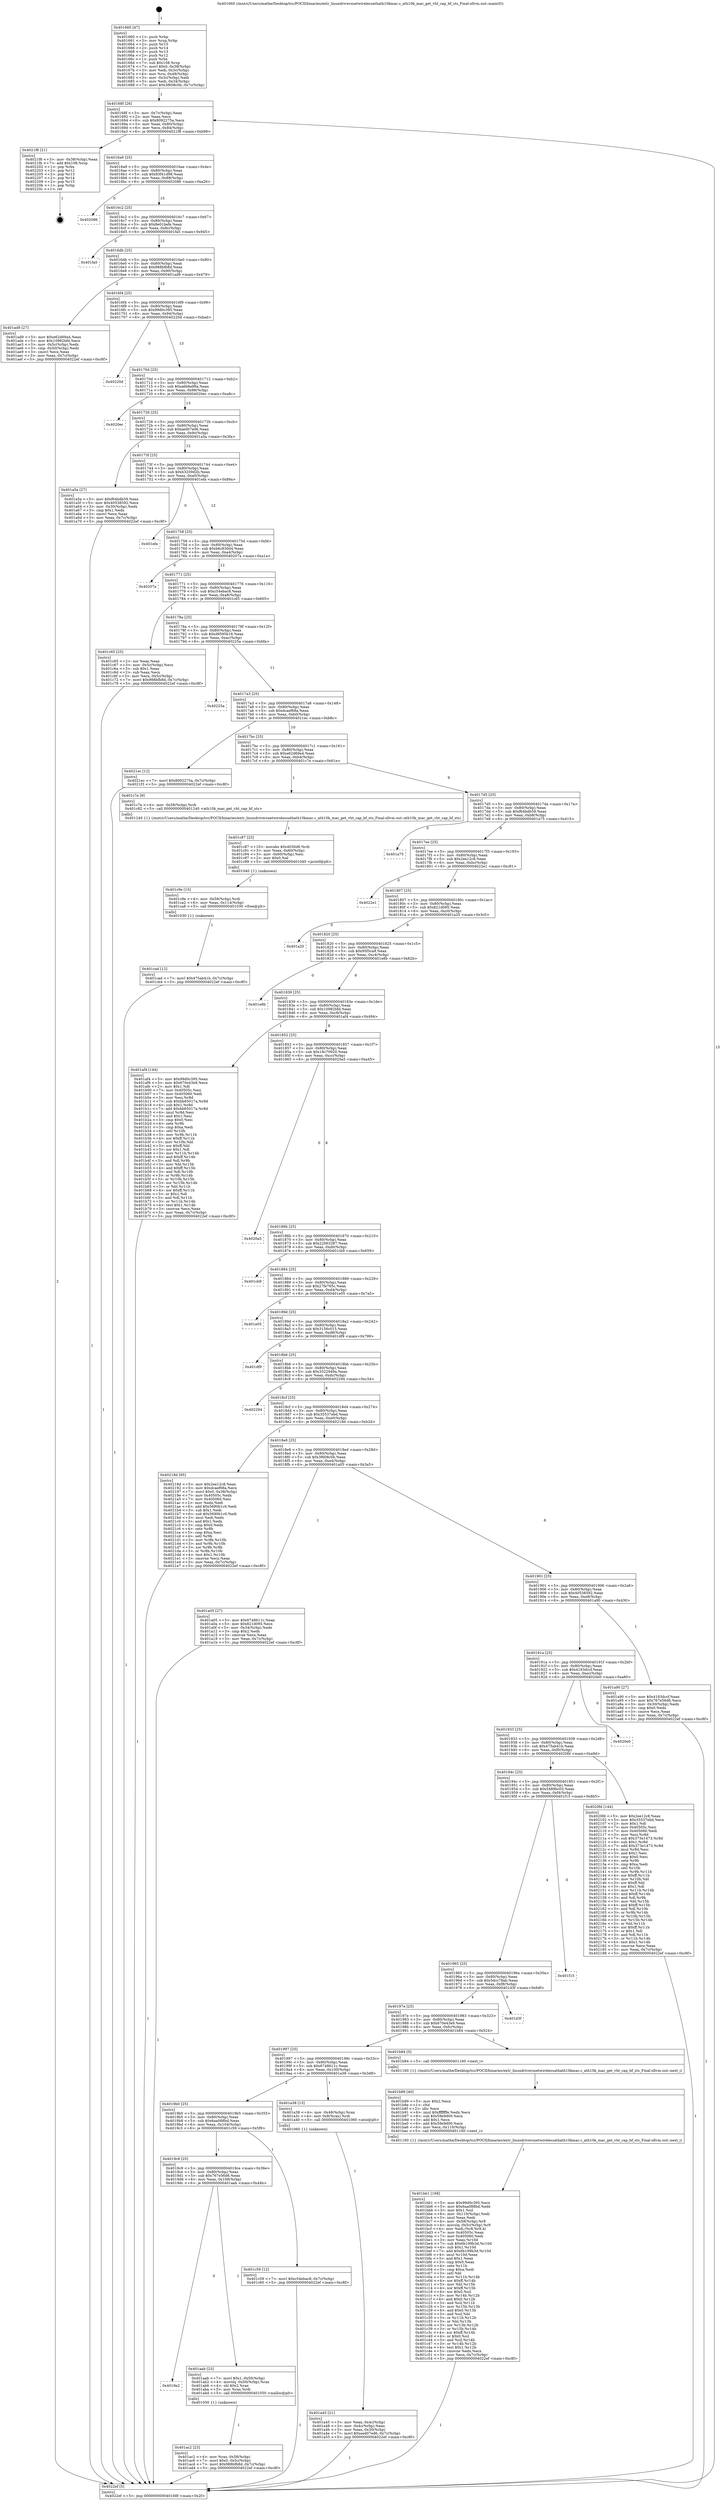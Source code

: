 digraph "0x401660" {
  label = "0x401660 (/mnt/c/Users/mathe/Desktop/tcc/POCII/binaries/extr_linuxdriversnetwirelessathath10kmac.c_ath10k_mac_get_vht_cap_bf_sts_Final-ollvm.out::main(0))"
  labelloc = "t"
  node[shape=record]

  Entry [label="",width=0.3,height=0.3,shape=circle,fillcolor=black,style=filled]
  "0x40168f" [label="{
     0x40168f [26]\l
     | [instrs]\l
     &nbsp;&nbsp;0x40168f \<+3\>: mov -0x7c(%rbp),%eax\l
     &nbsp;&nbsp;0x401692 \<+2\>: mov %eax,%ecx\l
     &nbsp;&nbsp;0x401694 \<+6\>: sub $0x8092275a,%ecx\l
     &nbsp;&nbsp;0x40169a \<+3\>: mov %eax,-0x80(%rbp)\l
     &nbsp;&nbsp;0x40169d \<+6\>: mov %ecx,-0x84(%rbp)\l
     &nbsp;&nbsp;0x4016a3 \<+6\>: je 00000000004021f8 \<main+0xb98\>\l
  }"]
  "0x4021f8" [label="{
     0x4021f8 [21]\l
     | [instrs]\l
     &nbsp;&nbsp;0x4021f8 \<+3\>: mov -0x38(%rbp),%eax\l
     &nbsp;&nbsp;0x4021fb \<+7\>: add $0x108,%rsp\l
     &nbsp;&nbsp;0x402202 \<+1\>: pop %rbx\l
     &nbsp;&nbsp;0x402203 \<+2\>: pop %r12\l
     &nbsp;&nbsp;0x402205 \<+2\>: pop %r13\l
     &nbsp;&nbsp;0x402207 \<+2\>: pop %r14\l
     &nbsp;&nbsp;0x402209 \<+2\>: pop %r15\l
     &nbsp;&nbsp;0x40220b \<+1\>: pop %rbp\l
     &nbsp;&nbsp;0x40220c \<+1\>: ret\l
  }"]
  "0x4016a9" [label="{
     0x4016a9 [25]\l
     | [instrs]\l
     &nbsp;&nbsp;0x4016a9 \<+5\>: jmp 00000000004016ae \<main+0x4e\>\l
     &nbsp;&nbsp;0x4016ae \<+3\>: mov -0x80(%rbp),%eax\l
     &nbsp;&nbsp;0x4016b1 \<+5\>: sub $0x83f41d98,%eax\l
     &nbsp;&nbsp;0x4016b6 \<+6\>: mov %eax,-0x88(%rbp)\l
     &nbsp;&nbsp;0x4016bc \<+6\>: je 0000000000402086 \<main+0xa26\>\l
  }"]
  Exit [label="",width=0.3,height=0.3,shape=circle,fillcolor=black,style=filled,peripheries=2]
  "0x402086" [label="{
     0x402086\l
  }", style=dashed]
  "0x4016c2" [label="{
     0x4016c2 [25]\l
     | [instrs]\l
     &nbsp;&nbsp;0x4016c2 \<+5\>: jmp 00000000004016c7 \<main+0x67\>\l
     &nbsp;&nbsp;0x4016c7 \<+3\>: mov -0x80(%rbp),%eax\l
     &nbsp;&nbsp;0x4016ca \<+5\>: sub $0x8e01befe,%eax\l
     &nbsp;&nbsp;0x4016cf \<+6\>: mov %eax,-0x8c(%rbp)\l
     &nbsp;&nbsp;0x4016d5 \<+6\>: je 0000000000401fa5 \<main+0x945\>\l
  }"]
  "0x401cad" [label="{
     0x401cad [12]\l
     | [instrs]\l
     &nbsp;&nbsp;0x401cad \<+7\>: movl $0x475ab41b,-0x7c(%rbp)\l
     &nbsp;&nbsp;0x401cb4 \<+5\>: jmp 00000000004022ef \<main+0xc8f\>\l
  }"]
  "0x401fa5" [label="{
     0x401fa5\l
  }", style=dashed]
  "0x4016db" [label="{
     0x4016db [25]\l
     | [instrs]\l
     &nbsp;&nbsp;0x4016db \<+5\>: jmp 00000000004016e0 \<main+0x80\>\l
     &nbsp;&nbsp;0x4016e0 \<+3\>: mov -0x80(%rbp),%eax\l
     &nbsp;&nbsp;0x4016e3 \<+5\>: sub $0x988bfb8d,%eax\l
     &nbsp;&nbsp;0x4016e8 \<+6\>: mov %eax,-0x90(%rbp)\l
     &nbsp;&nbsp;0x4016ee \<+6\>: je 0000000000401ad9 \<main+0x479\>\l
  }"]
  "0x401c9e" [label="{
     0x401c9e [15]\l
     | [instrs]\l
     &nbsp;&nbsp;0x401c9e \<+4\>: mov -0x58(%rbp),%rdi\l
     &nbsp;&nbsp;0x401ca2 \<+6\>: mov %eax,-0x114(%rbp)\l
     &nbsp;&nbsp;0x401ca8 \<+5\>: call 0000000000401030 \<free@plt\>\l
     | [calls]\l
     &nbsp;&nbsp;0x401030 \{1\} (unknown)\l
  }"]
  "0x401ad9" [label="{
     0x401ad9 [27]\l
     | [instrs]\l
     &nbsp;&nbsp;0x401ad9 \<+5\>: mov $0xe62d69a4,%eax\l
     &nbsp;&nbsp;0x401ade \<+5\>: mov $0x10982bfd,%ecx\l
     &nbsp;&nbsp;0x401ae3 \<+3\>: mov -0x5c(%rbp),%edx\l
     &nbsp;&nbsp;0x401ae6 \<+3\>: cmp -0x50(%rbp),%edx\l
     &nbsp;&nbsp;0x401ae9 \<+3\>: cmovl %ecx,%eax\l
     &nbsp;&nbsp;0x401aec \<+3\>: mov %eax,-0x7c(%rbp)\l
     &nbsp;&nbsp;0x401aef \<+5\>: jmp 00000000004022ef \<main+0xc8f\>\l
  }"]
  "0x4016f4" [label="{
     0x4016f4 [25]\l
     | [instrs]\l
     &nbsp;&nbsp;0x4016f4 \<+5\>: jmp 00000000004016f9 \<main+0x99\>\l
     &nbsp;&nbsp;0x4016f9 \<+3\>: mov -0x80(%rbp),%eax\l
     &nbsp;&nbsp;0x4016fc \<+5\>: sub $0x99d0c395,%eax\l
     &nbsp;&nbsp;0x401701 \<+6\>: mov %eax,-0x94(%rbp)\l
     &nbsp;&nbsp;0x401707 \<+6\>: je 000000000040220d \<main+0xbad\>\l
  }"]
  "0x401c87" [label="{
     0x401c87 [23]\l
     | [instrs]\l
     &nbsp;&nbsp;0x401c87 \<+10\>: movabs $0x4030d6,%rdi\l
     &nbsp;&nbsp;0x401c91 \<+3\>: mov %eax,-0x60(%rbp)\l
     &nbsp;&nbsp;0x401c94 \<+3\>: mov -0x60(%rbp),%esi\l
     &nbsp;&nbsp;0x401c97 \<+2\>: mov $0x0,%al\l
     &nbsp;&nbsp;0x401c99 \<+5\>: call 0000000000401040 \<printf@plt\>\l
     | [calls]\l
     &nbsp;&nbsp;0x401040 \{1\} (unknown)\l
  }"]
  "0x40220d" [label="{
     0x40220d\l
  }", style=dashed]
  "0x40170d" [label="{
     0x40170d [25]\l
     | [instrs]\l
     &nbsp;&nbsp;0x40170d \<+5\>: jmp 0000000000401712 \<main+0xb2\>\l
     &nbsp;&nbsp;0x401712 \<+3\>: mov -0x80(%rbp),%eax\l
     &nbsp;&nbsp;0x401715 \<+5\>: sub $0xa6b8a99a,%eax\l
     &nbsp;&nbsp;0x40171a \<+6\>: mov %eax,-0x98(%rbp)\l
     &nbsp;&nbsp;0x401720 \<+6\>: je 00000000004020ec \<main+0xa8c\>\l
  }"]
  "0x401bb1" [label="{
     0x401bb1 [168]\l
     | [instrs]\l
     &nbsp;&nbsp;0x401bb1 \<+5\>: mov $0x99d0c395,%ecx\l
     &nbsp;&nbsp;0x401bb6 \<+5\>: mov $0x6aa088bd,%edx\l
     &nbsp;&nbsp;0x401bbb \<+3\>: mov $0x1,%sil\l
     &nbsp;&nbsp;0x401bbe \<+6\>: mov -0x110(%rbp),%edi\l
     &nbsp;&nbsp;0x401bc4 \<+3\>: imul %eax,%edi\l
     &nbsp;&nbsp;0x401bc7 \<+4\>: mov -0x58(%rbp),%r8\l
     &nbsp;&nbsp;0x401bcb \<+4\>: movslq -0x5c(%rbp),%r9\l
     &nbsp;&nbsp;0x401bcf \<+4\>: mov %edi,(%r8,%r9,4)\l
     &nbsp;&nbsp;0x401bd3 \<+7\>: mov 0x40505c,%eax\l
     &nbsp;&nbsp;0x401bda \<+7\>: mov 0x405060,%edi\l
     &nbsp;&nbsp;0x401be1 \<+3\>: mov %eax,%r10d\l
     &nbsp;&nbsp;0x401be4 \<+7\>: sub $0x6b199b3d,%r10d\l
     &nbsp;&nbsp;0x401beb \<+4\>: sub $0x1,%r10d\l
     &nbsp;&nbsp;0x401bef \<+7\>: add $0x6b199b3d,%r10d\l
     &nbsp;&nbsp;0x401bf6 \<+4\>: imul %r10d,%eax\l
     &nbsp;&nbsp;0x401bfa \<+3\>: and $0x1,%eax\l
     &nbsp;&nbsp;0x401bfd \<+3\>: cmp $0x0,%eax\l
     &nbsp;&nbsp;0x401c00 \<+4\>: sete %r11b\l
     &nbsp;&nbsp;0x401c04 \<+3\>: cmp $0xa,%edi\l
     &nbsp;&nbsp;0x401c07 \<+3\>: setl %bl\l
     &nbsp;&nbsp;0x401c0a \<+3\>: mov %r11b,%r14b\l
     &nbsp;&nbsp;0x401c0d \<+4\>: xor $0xff,%r14b\l
     &nbsp;&nbsp;0x401c11 \<+3\>: mov %bl,%r15b\l
     &nbsp;&nbsp;0x401c14 \<+4\>: xor $0xff,%r15b\l
     &nbsp;&nbsp;0x401c18 \<+4\>: xor $0x0,%sil\l
     &nbsp;&nbsp;0x401c1c \<+3\>: mov %r14b,%r12b\l
     &nbsp;&nbsp;0x401c1f \<+4\>: and $0x0,%r12b\l
     &nbsp;&nbsp;0x401c23 \<+3\>: and %sil,%r11b\l
     &nbsp;&nbsp;0x401c26 \<+3\>: mov %r15b,%r13b\l
     &nbsp;&nbsp;0x401c29 \<+4\>: and $0x0,%r13b\l
     &nbsp;&nbsp;0x401c2d \<+3\>: and %sil,%bl\l
     &nbsp;&nbsp;0x401c30 \<+3\>: or %r11b,%r12b\l
     &nbsp;&nbsp;0x401c33 \<+3\>: or %bl,%r13b\l
     &nbsp;&nbsp;0x401c36 \<+3\>: xor %r13b,%r12b\l
     &nbsp;&nbsp;0x401c39 \<+3\>: or %r15b,%r14b\l
     &nbsp;&nbsp;0x401c3c \<+4\>: xor $0xff,%r14b\l
     &nbsp;&nbsp;0x401c40 \<+4\>: or $0x0,%sil\l
     &nbsp;&nbsp;0x401c44 \<+3\>: and %sil,%r14b\l
     &nbsp;&nbsp;0x401c47 \<+3\>: or %r14b,%r12b\l
     &nbsp;&nbsp;0x401c4a \<+4\>: test $0x1,%r12b\l
     &nbsp;&nbsp;0x401c4e \<+3\>: cmovne %edx,%ecx\l
     &nbsp;&nbsp;0x401c51 \<+3\>: mov %ecx,-0x7c(%rbp)\l
     &nbsp;&nbsp;0x401c54 \<+5\>: jmp 00000000004022ef \<main+0xc8f\>\l
  }"]
  "0x4020ec" [label="{
     0x4020ec\l
  }", style=dashed]
  "0x401726" [label="{
     0x401726 [25]\l
     | [instrs]\l
     &nbsp;&nbsp;0x401726 \<+5\>: jmp 000000000040172b \<main+0xcb\>\l
     &nbsp;&nbsp;0x40172b \<+3\>: mov -0x80(%rbp),%eax\l
     &nbsp;&nbsp;0x40172e \<+5\>: sub $0xaed07ed6,%eax\l
     &nbsp;&nbsp;0x401733 \<+6\>: mov %eax,-0x9c(%rbp)\l
     &nbsp;&nbsp;0x401739 \<+6\>: je 0000000000401a5a \<main+0x3fa\>\l
  }"]
  "0x401b89" [label="{
     0x401b89 [40]\l
     | [instrs]\l
     &nbsp;&nbsp;0x401b89 \<+5\>: mov $0x2,%ecx\l
     &nbsp;&nbsp;0x401b8e \<+1\>: cltd\l
     &nbsp;&nbsp;0x401b8f \<+2\>: idiv %ecx\l
     &nbsp;&nbsp;0x401b91 \<+6\>: imul $0xfffffffe,%edx,%ecx\l
     &nbsp;&nbsp;0x401b97 \<+6\>: sub $0x59e9d00,%ecx\l
     &nbsp;&nbsp;0x401b9d \<+3\>: add $0x1,%ecx\l
     &nbsp;&nbsp;0x401ba0 \<+6\>: add $0x59e9d00,%ecx\l
     &nbsp;&nbsp;0x401ba6 \<+6\>: mov %ecx,-0x110(%rbp)\l
     &nbsp;&nbsp;0x401bac \<+5\>: call 0000000000401160 \<next_i\>\l
     | [calls]\l
     &nbsp;&nbsp;0x401160 \{1\} (/mnt/c/Users/mathe/Desktop/tcc/POCII/binaries/extr_linuxdriversnetwirelessathath10kmac.c_ath10k_mac_get_vht_cap_bf_sts_Final-ollvm.out::next_i)\l
  }"]
  "0x401a5a" [label="{
     0x401a5a [27]\l
     | [instrs]\l
     &nbsp;&nbsp;0x401a5a \<+5\>: mov $0xf64bdb59,%eax\l
     &nbsp;&nbsp;0x401a5f \<+5\>: mov $0x40538592,%ecx\l
     &nbsp;&nbsp;0x401a64 \<+3\>: mov -0x30(%rbp),%edx\l
     &nbsp;&nbsp;0x401a67 \<+3\>: cmp $0x1,%edx\l
     &nbsp;&nbsp;0x401a6a \<+3\>: cmovl %ecx,%eax\l
     &nbsp;&nbsp;0x401a6d \<+3\>: mov %eax,-0x7c(%rbp)\l
     &nbsp;&nbsp;0x401a70 \<+5\>: jmp 00000000004022ef \<main+0xc8f\>\l
  }"]
  "0x40173f" [label="{
     0x40173f [25]\l
     | [instrs]\l
     &nbsp;&nbsp;0x40173f \<+5\>: jmp 0000000000401744 \<main+0xe4\>\l
     &nbsp;&nbsp;0x401744 \<+3\>: mov -0x80(%rbp),%eax\l
     &nbsp;&nbsp;0x401747 \<+5\>: sub $0xb3259d2b,%eax\l
     &nbsp;&nbsp;0x40174c \<+6\>: mov %eax,-0xa0(%rbp)\l
     &nbsp;&nbsp;0x401752 \<+6\>: je 0000000000401efa \<main+0x89a\>\l
  }"]
  "0x401ac2" [label="{
     0x401ac2 [23]\l
     | [instrs]\l
     &nbsp;&nbsp;0x401ac2 \<+4\>: mov %rax,-0x58(%rbp)\l
     &nbsp;&nbsp;0x401ac6 \<+7\>: movl $0x0,-0x5c(%rbp)\l
     &nbsp;&nbsp;0x401acd \<+7\>: movl $0x988bfb8d,-0x7c(%rbp)\l
     &nbsp;&nbsp;0x401ad4 \<+5\>: jmp 00000000004022ef \<main+0xc8f\>\l
  }"]
  "0x401efa" [label="{
     0x401efa\l
  }", style=dashed]
  "0x401758" [label="{
     0x401758 [25]\l
     | [instrs]\l
     &nbsp;&nbsp;0x401758 \<+5\>: jmp 000000000040175d \<main+0xfd\>\l
     &nbsp;&nbsp;0x40175d \<+3\>: mov -0x80(%rbp),%eax\l
     &nbsp;&nbsp;0x401760 \<+5\>: sub $0xb6c830d4,%eax\l
     &nbsp;&nbsp;0x401765 \<+6\>: mov %eax,-0xa4(%rbp)\l
     &nbsp;&nbsp;0x40176b \<+6\>: je 000000000040207a \<main+0xa1a\>\l
  }"]
  "0x4019e2" [label="{
     0x4019e2\l
  }", style=dashed]
  "0x40207a" [label="{
     0x40207a\l
  }", style=dashed]
  "0x401771" [label="{
     0x401771 [25]\l
     | [instrs]\l
     &nbsp;&nbsp;0x401771 \<+5\>: jmp 0000000000401776 \<main+0x116\>\l
     &nbsp;&nbsp;0x401776 \<+3\>: mov -0x80(%rbp),%eax\l
     &nbsp;&nbsp;0x401779 \<+5\>: sub $0xc54ebac8,%eax\l
     &nbsp;&nbsp;0x40177e \<+6\>: mov %eax,-0xa8(%rbp)\l
     &nbsp;&nbsp;0x401784 \<+6\>: je 0000000000401c65 \<main+0x605\>\l
  }"]
  "0x401aab" [label="{
     0x401aab [23]\l
     | [instrs]\l
     &nbsp;&nbsp;0x401aab \<+7\>: movl $0x1,-0x50(%rbp)\l
     &nbsp;&nbsp;0x401ab2 \<+4\>: movslq -0x50(%rbp),%rax\l
     &nbsp;&nbsp;0x401ab6 \<+4\>: shl $0x2,%rax\l
     &nbsp;&nbsp;0x401aba \<+3\>: mov %rax,%rdi\l
     &nbsp;&nbsp;0x401abd \<+5\>: call 0000000000401050 \<malloc@plt\>\l
     | [calls]\l
     &nbsp;&nbsp;0x401050 \{1\} (unknown)\l
  }"]
  "0x401c65" [label="{
     0x401c65 [25]\l
     | [instrs]\l
     &nbsp;&nbsp;0x401c65 \<+2\>: xor %eax,%eax\l
     &nbsp;&nbsp;0x401c67 \<+3\>: mov -0x5c(%rbp),%ecx\l
     &nbsp;&nbsp;0x401c6a \<+3\>: sub $0x1,%eax\l
     &nbsp;&nbsp;0x401c6d \<+2\>: sub %eax,%ecx\l
     &nbsp;&nbsp;0x401c6f \<+3\>: mov %ecx,-0x5c(%rbp)\l
     &nbsp;&nbsp;0x401c72 \<+7\>: movl $0x988bfb8d,-0x7c(%rbp)\l
     &nbsp;&nbsp;0x401c79 \<+5\>: jmp 00000000004022ef \<main+0xc8f\>\l
  }"]
  "0x40178a" [label="{
     0x40178a [25]\l
     | [instrs]\l
     &nbsp;&nbsp;0x40178a \<+5\>: jmp 000000000040178f \<main+0x12f\>\l
     &nbsp;&nbsp;0x40178f \<+3\>: mov -0x80(%rbp),%eax\l
     &nbsp;&nbsp;0x401792 \<+5\>: sub $0xd9595b16,%eax\l
     &nbsp;&nbsp;0x401797 \<+6\>: mov %eax,-0xac(%rbp)\l
     &nbsp;&nbsp;0x40179d \<+6\>: je 000000000040225a \<main+0xbfa\>\l
  }"]
  "0x4019c9" [label="{
     0x4019c9 [25]\l
     | [instrs]\l
     &nbsp;&nbsp;0x4019c9 \<+5\>: jmp 00000000004019ce \<main+0x36e\>\l
     &nbsp;&nbsp;0x4019ce \<+3\>: mov -0x80(%rbp),%eax\l
     &nbsp;&nbsp;0x4019d1 \<+5\>: sub $0x767e56d6,%eax\l
     &nbsp;&nbsp;0x4019d6 \<+6\>: mov %eax,-0x108(%rbp)\l
     &nbsp;&nbsp;0x4019dc \<+6\>: je 0000000000401aab \<main+0x44b\>\l
  }"]
  "0x40225a" [label="{
     0x40225a\l
  }", style=dashed]
  "0x4017a3" [label="{
     0x4017a3 [25]\l
     | [instrs]\l
     &nbsp;&nbsp;0x4017a3 \<+5\>: jmp 00000000004017a8 \<main+0x148\>\l
     &nbsp;&nbsp;0x4017a8 \<+3\>: mov -0x80(%rbp),%eax\l
     &nbsp;&nbsp;0x4017ab \<+5\>: sub $0xdcaef68a,%eax\l
     &nbsp;&nbsp;0x4017b0 \<+6\>: mov %eax,-0xb0(%rbp)\l
     &nbsp;&nbsp;0x4017b6 \<+6\>: je 00000000004021ec \<main+0xb8c\>\l
  }"]
  "0x401c59" [label="{
     0x401c59 [12]\l
     | [instrs]\l
     &nbsp;&nbsp;0x401c59 \<+7\>: movl $0xc54ebac8,-0x7c(%rbp)\l
     &nbsp;&nbsp;0x401c60 \<+5\>: jmp 00000000004022ef \<main+0xc8f\>\l
  }"]
  "0x4021ec" [label="{
     0x4021ec [12]\l
     | [instrs]\l
     &nbsp;&nbsp;0x4021ec \<+7\>: movl $0x8092275a,-0x7c(%rbp)\l
     &nbsp;&nbsp;0x4021f3 \<+5\>: jmp 00000000004022ef \<main+0xc8f\>\l
  }"]
  "0x4017bc" [label="{
     0x4017bc [25]\l
     | [instrs]\l
     &nbsp;&nbsp;0x4017bc \<+5\>: jmp 00000000004017c1 \<main+0x161\>\l
     &nbsp;&nbsp;0x4017c1 \<+3\>: mov -0x80(%rbp),%eax\l
     &nbsp;&nbsp;0x4017c4 \<+5\>: sub $0xe62d69a4,%eax\l
     &nbsp;&nbsp;0x4017c9 \<+6\>: mov %eax,-0xb4(%rbp)\l
     &nbsp;&nbsp;0x4017cf \<+6\>: je 0000000000401c7e \<main+0x61e\>\l
  }"]
  "0x401a45" [label="{
     0x401a45 [21]\l
     | [instrs]\l
     &nbsp;&nbsp;0x401a45 \<+3\>: mov %eax,-0x4c(%rbp)\l
     &nbsp;&nbsp;0x401a48 \<+3\>: mov -0x4c(%rbp),%eax\l
     &nbsp;&nbsp;0x401a4b \<+3\>: mov %eax,-0x30(%rbp)\l
     &nbsp;&nbsp;0x401a4e \<+7\>: movl $0xaed07ed6,-0x7c(%rbp)\l
     &nbsp;&nbsp;0x401a55 \<+5\>: jmp 00000000004022ef \<main+0xc8f\>\l
  }"]
  "0x401c7e" [label="{
     0x401c7e [9]\l
     | [instrs]\l
     &nbsp;&nbsp;0x401c7e \<+4\>: mov -0x58(%rbp),%rdi\l
     &nbsp;&nbsp;0x401c82 \<+5\>: call 0000000000401240 \<ath10k_mac_get_vht_cap_bf_sts\>\l
     | [calls]\l
     &nbsp;&nbsp;0x401240 \{1\} (/mnt/c/Users/mathe/Desktop/tcc/POCII/binaries/extr_linuxdriversnetwirelessathath10kmac.c_ath10k_mac_get_vht_cap_bf_sts_Final-ollvm.out::ath10k_mac_get_vht_cap_bf_sts)\l
  }"]
  "0x4017d5" [label="{
     0x4017d5 [25]\l
     | [instrs]\l
     &nbsp;&nbsp;0x4017d5 \<+5\>: jmp 00000000004017da \<main+0x17a\>\l
     &nbsp;&nbsp;0x4017da \<+3\>: mov -0x80(%rbp),%eax\l
     &nbsp;&nbsp;0x4017dd \<+5\>: sub $0xf64bdb59,%eax\l
     &nbsp;&nbsp;0x4017e2 \<+6\>: mov %eax,-0xb8(%rbp)\l
     &nbsp;&nbsp;0x4017e8 \<+6\>: je 0000000000401a75 \<main+0x415\>\l
  }"]
  "0x4019b0" [label="{
     0x4019b0 [25]\l
     | [instrs]\l
     &nbsp;&nbsp;0x4019b0 \<+5\>: jmp 00000000004019b5 \<main+0x355\>\l
     &nbsp;&nbsp;0x4019b5 \<+3\>: mov -0x80(%rbp),%eax\l
     &nbsp;&nbsp;0x4019b8 \<+5\>: sub $0x6aa088bd,%eax\l
     &nbsp;&nbsp;0x4019bd \<+6\>: mov %eax,-0x104(%rbp)\l
     &nbsp;&nbsp;0x4019c3 \<+6\>: je 0000000000401c59 \<main+0x5f9\>\l
  }"]
  "0x401a75" [label="{
     0x401a75\l
  }", style=dashed]
  "0x4017ee" [label="{
     0x4017ee [25]\l
     | [instrs]\l
     &nbsp;&nbsp;0x4017ee \<+5\>: jmp 00000000004017f3 \<main+0x193\>\l
     &nbsp;&nbsp;0x4017f3 \<+3\>: mov -0x80(%rbp),%eax\l
     &nbsp;&nbsp;0x4017f6 \<+5\>: sub $0x2ee12c8,%eax\l
     &nbsp;&nbsp;0x4017fb \<+6\>: mov %eax,-0xbc(%rbp)\l
     &nbsp;&nbsp;0x401801 \<+6\>: je 00000000004022e1 \<main+0xc81\>\l
  }"]
  "0x401a38" [label="{
     0x401a38 [13]\l
     | [instrs]\l
     &nbsp;&nbsp;0x401a38 \<+4\>: mov -0x48(%rbp),%rax\l
     &nbsp;&nbsp;0x401a3c \<+4\>: mov 0x8(%rax),%rdi\l
     &nbsp;&nbsp;0x401a40 \<+5\>: call 0000000000401060 \<atoi@plt\>\l
     | [calls]\l
     &nbsp;&nbsp;0x401060 \{1\} (unknown)\l
  }"]
  "0x4022e1" [label="{
     0x4022e1\l
  }", style=dashed]
  "0x401807" [label="{
     0x401807 [25]\l
     | [instrs]\l
     &nbsp;&nbsp;0x401807 \<+5\>: jmp 000000000040180c \<main+0x1ac\>\l
     &nbsp;&nbsp;0x40180c \<+3\>: mov -0x80(%rbp),%eax\l
     &nbsp;&nbsp;0x40180f \<+5\>: sub $0x821d095,%eax\l
     &nbsp;&nbsp;0x401814 \<+6\>: mov %eax,-0xc0(%rbp)\l
     &nbsp;&nbsp;0x40181a \<+6\>: je 0000000000401a20 \<main+0x3c0\>\l
  }"]
  "0x401997" [label="{
     0x401997 [25]\l
     | [instrs]\l
     &nbsp;&nbsp;0x401997 \<+5\>: jmp 000000000040199c \<main+0x33c\>\l
     &nbsp;&nbsp;0x40199c \<+3\>: mov -0x80(%rbp),%eax\l
     &nbsp;&nbsp;0x40199f \<+5\>: sub $0x6748611c,%eax\l
     &nbsp;&nbsp;0x4019a4 \<+6\>: mov %eax,-0x100(%rbp)\l
     &nbsp;&nbsp;0x4019aa \<+6\>: je 0000000000401a38 \<main+0x3d8\>\l
  }"]
  "0x401a20" [label="{
     0x401a20\l
  }", style=dashed]
  "0x401820" [label="{
     0x401820 [25]\l
     | [instrs]\l
     &nbsp;&nbsp;0x401820 \<+5\>: jmp 0000000000401825 \<main+0x1c5\>\l
     &nbsp;&nbsp;0x401825 \<+3\>: mov -0x80(%rbp),%eax\l
     &nbsp;&nbsp;0x401828 \<+5\>: sub $0x95f5ca9,%eax\l
     &nbsp;&nbsp;0x40182d \<+6\>: mov %eax,-0xc4(%rbp)\l
     &nbsp;&nbsp;0x401833 \<+6\>: je 0000000000401e8b \<main+0x82b\>\l
  }"]
  "0x401b84" [label="{
     0x401b84 [5]\l
     | [instrs]\l
     &nbsp;&nbsp;0x401b84 \<+5\>: call 0000000000401160 \<next_i\>\l
     | [calls]\l
     &nbsp;&nbsp;0x401160 \{1\} (/mnt/c/Users/mathe/Desktop/tcc/POCII/binaries/extr_linuxdriversnetwirelessathath10kmac.c_ath10k_mac_get_vht_cap_bf_sts_Final-ollvm.out::next_i)\l
  }"]
  "0x401e8b" [label="{
     0x401e8b\l
  }", style=dashed]
  "0x401839" [label="{
     0x401839 [25]\l
     | [instrs]\l
     &nbsp;&nbsp;0x401839 \<+5\>: jmp 000000000040183e \<main+0x1de\>\l
     &nbsp;&nbsp;0x40183e \<+3\>: mov -0x80(%rbp),%eax\l
     &nbsp;&nbsp;0x401841 \<+5\>: sub $0x10982bfd,%eax\l
     &nbsp;&nbsp;0x401846 \<+6\>: mov %eax,-0xc8(%rbp)\l
     &nbsp;&nbsp;0x40184c \<+6\>: je 0000000000401af4 \<main+0x494\>\l
  }"]
  "0x40197e" [label="{
     0x40197e [25]\l
     | [instrs]\l
     &nbsp;&nbsp;0x40197e \<+5\>: jmp 0000000000401983 \<main+0x323\>\l
     &nbsp;&nbsp;0x401983 \<+3\>: mov -0x80(%rbp),%eax\l
     &nbsp;&nbsp;0x401986 \<+5\>: sub $0x670e43e9,%eax\l
     &nbsp;&nbsp;0x40198b \<+6\>: mov %eax,-0xfc(%rbp)\l
     &nbsp;&nbsp;0x401991 \<+6\>: je 0000000000401b84 \<main+0x524\>\l
  }"]
  "0x401af4" [label="{
     0x401af4 [144]\l
     | [instrs]\l
     &nbsp;&nbsp;0x401af4 \<+5\>: mov $0x99d0c395,%eax\l
     &nbsp;&nbsp;0x401af9 \<+5\>: mov $0x670e43e9,%ecx\l
     &nbsp;&nbsp;0x401afe \<+2\>: mov $0x1,%dl\l
     &nbsp;&nbsp;0x401b00 \<+7\>: mov 0x40505c,%esi\l
     &nbsp;&nbsp;0x401b07 \<+7\>: mov 0x405060,%edi\l
     &nbsp;&nbsp;0x401b0e \<+3\>: mov %esi,%r8d\l
     &nbsp;&nbsp;0x401b11 \<+7\>: sub $0xbb65017a,%r8d\l
     &nbsp;&nbsp;0x401b18 \<+4\>: sub $0x1,%r8d\l
     &nbsp;&nbsp;0x401b1c \<+7\>: add $0xbb65017a,%r8d\l
     &nbsp;&nbsp;0x401b23 \<+4\>: imul %r8d,%esi\l
     &nbsp;&nbsp;0x401b27 \<+3\>: and $0x1,%esi\l
     &nbsp;&nbsp;0x401b2a \<+3\>: cmp $0x0,%esi\l
     &nbsp;&nbsp;0x401b2d \<+4\>: sete %r9b\l
     &nbsp;&nbsp;0x401b31 \<+3\>: cmp $0xa,%edi\l
     &nbsp;&nbsp;0x401b34 \<+4\>: setl %r10b\l
     &nbsp;&nbsp;0x401b38 \<+3\>: mov %r9b,%r11b\l
     &nbsp;&nbsp;0x401b3b \<+4\>: xor $0xff,%r11b\l
     &nbsp;&nbsp;0x401b3f \<+3\>: mov %r10b,%bl\l
     &nbsp;&nbsp;0x401b42 \<+3\>: xor $0xff,%bl\l
     &nbsp;&nbsp;0x401b45 \<+3\>: xor $0x1,%dl\l
     &nbsp;&nbsp;0x401b48 \<+3\>: mov %r11b,%r14b\l
     &nbsp;&nbsp;0x401b4b \<+4\>: and $0xff,%r14b\l
     &nbsp;&nbsp;0x401b4f \<+3\>: and %dl,%r9b\l
     &nbsp;&nbsp;0x401b52 \<+3\>: mov %bl,%r15b\l
     &nbsp;&nbsp;0x401b55 \<+4\>: and $0xff,%r15b\l
     &nbsp;&nbsp;0x401b59 \<+3\>: and %dl,%r10b\l
     &nbsp;&nbsp;0x401b5c \<+3\>: or %r9b,%r14b\l
     &nbsp;&nbsp;0x401b5f \<+3\>: or %r10b,%r15b\l
     &nbsp;&nbsp;0x401b62 \<+3\>: xor %r15b,%r14b\l
     &nbsp;&nbsp;0x401b65 \<+3\>: or %bl,%r11b\l
     &nbsp;&nbsp;0x401b68 \<+4\>: xor $0xff,%r11b\l
     &nbsp;&nbsp;0x401b6c \<+3\>: or $0x1,%dl\l
     &nbsp;&nbsp;0x401b6f \<+3\>: and %dl,%r11b\l
     &nbsp;&nbsp;0x401b72 \<+3\>: or %r11b,%r14b\l
     &nbsp;&nbsp;0x401b75 \<+4\>: test $0x1,%r14b\l
     &nbsp;&nbsp;0x401b79 \<+3\>: cmovne %ecx,%eax\l
     &nbsp;&nbsp;0x401b7c \<+3\>: mov %eax,-0x7c(%rbp)\l
     &nbsp;&nbsp;0x401b7f \<+5\>: jmp 00000000004022ef \<main+0xc8f\>\l
  }"]
  "0x401852" [label="{
     0x401852 [25]\l
     | [instrs]\l
     &nbsp;&nbsp;0x401852 \<+5\>: jmp 0000000000401857 \<main+0x1f7\>\l
     &nbsp;&nbsp;0x401857 \<+3\>: mov -0x80(%rbp),%eax\l
     &nbsp;&nbsp;0x40185a \<+5\>: sub $0x18c70920,%eax\l
     &nbsp;&nbsp;0x40185f \<+6\>: mov %eax,-0xcc(%rbp)\l
     &nbsp;&nbsp;0x401865 \<+6\>: je 00000000004020a5 \<main+0xa45\>\l
  }"]
  "0x401d3f" [label="{
     0x401d3f\l
  }", style=dashed]
  "0x4020a5" [label="{
     0x4020a5\l
  }", style=dashed]
  "0x40186b" [label="{
     0x40186b [25]\l
     | [instrs]\l
     &nbsp;&nbsp;0x40186b \<+5\>: jmp 0000000000401870 \<main+0x210\>\l
     &nbsp;&nbsp;0x401870 \<+3\>: mov -0x80(%rbp),%eax\l
     &nbsp;&nbsp;0x401873 \<+5\>: sub $0x22063287,%eax\l
     &nbsp;&nbsp;0x401878 \<+6\>: mov %eax,-0xd0(%rbp)\l
     &nbsp;&nbsp;0x40187e \<+6\>: je 0000000000401cb9 \<main+0x659\>\l
  }"]
  "0x401965" [label="{
     0x401965 [25]\l
     | [instrs]\l
     &nbsp;&nbsp;0x401965 \<+5\>: jmp 000000000040196a \<main+0x30a\>\l
     &nbsp;&nbsp;0x40196a \<+3\>: mov -0x80(%rbp),%eax\l
     &nbsp;&nbsp;0x40196d \<+5\>: sub $0x5dcc78ab,%eax\l
     &nbsp;&nbsp;0x401972 \<+6\>: mov %eax,-0xf8(%rbp)\l
     &nbsp;&nbsp;0x401978 \<+6\>: je 0000000000401d3f \<main+0x6df\>\l
  }"]
  "0x401cb9" [label="{
     0x401cb9\l
  }", style=dashed]
  "0x401884" [label="{
     0x401884 [25]\l
     | [instrs]\l
     &nbsp;&nbsp;0x401884 \<+5\>: jmp 0000000000401889 \<main+0x229\>\l
     &nbsp;&nbsp;0x401889 \<+3\>: mov -0x80(%rbp),%eax\l
     &nbsp;&nbsp;0x40188c \<+5\>: sub $0x27fe765c,%eax\l
     &nbsp;&nbsp;0x401891 \<+6\>: mov %eax,-0xd4(%rbp)\l
     &nbsp;&nbsp;0x401897 \<+6\>: je 0000000000401e05 \<main+0x7a5\>\l
  }"]
  "0x401f15" [label="{
     0x401f15\l
  }", style=dashed]
  "0x401e05" [label="{
     0x401e05\l
  }", style=dashed]
  "0x40189d" [label="{
     0x40189d [25]\l
     | [instrs]\l
     &nbsp;&nbsp;0x40189d \<+5\>: jmp 00000000004018a2 \<main+0x242\>\l
     &nbsp;&nbsp;0x4018a2 \<+3\>: mov -0x80(%rbp),%eax\l
     &nbsp;&nbsp;0x4018a5 \<+5\>: sub $0x3156c015,%eax\l
     &nbsp;&nbsp;0x4018aa \<+6\>: mov %eax,-0xd8(%rbp)\l
     &nbsp;&nbsp;0x4018b0 \<+6\>: je 0000000000401df9 \<main+0x799\>\l
  }"]
  "0x40194c" [label="{
     0x40194c [25]\l
     | [instrs]\l
     &nbsp;&nbsp;0x40194c \<+5\>: jmp 0000000000401951 \<main+0x2f1\>\l
     &nbsp;&nbsp;0x401951 \<+3\>: mov -0x80(%rbp),%eax\l
     &nbsp;&nbsp;0x401954 \<+5\>: sub $0x5489bc03,%eax\l
     &nbsp;&nbsp;0x401959 \<+6\>: mov %eax,-0xf4(%rbp)\l
     &nbsp;&nbsp;0x40195f \<+6\>: je 0000000000401f15 \<main+0x8b5\>\l
  }"]
  "0x401df9" [label="{
     0x401df9\l
  }", style=dashed]
  "0x4018b6" [label="{
     0x4018b6 [25]\l
     | [instrs]\l
     &nbsp;&nbsp;0x4018b6 \<+5\>: jmp 00000000004018bb \<main+0x25b\>\l
     &nbsp;&nbsp;0x4018bb \<+3\>: mov -0x80(%rbp),%eax\l
     &nbsp;&nbsp;0x4018be \<+5\>: sub $0x3322949a,%eax\l
     &nbsp;&nbsp;0x4018c3 \<+6\>: mov %eax,-0xdc(%rbp)\l
     &nbsp;&nbsp;0x4018c9 \<+6\>: je 0000000000402294 \<main+0xc34\>\l
  }"]
  "0x4020fd" [label="{
     0x4020fd [144]\l
     | [instrs]\l
     &nbsp;&nbsp;0x4020fd \<+5\>: mov $0x2ee12c8,%eax\l
     &nbsp;&nbsp;0x402102 \<+5\>: mov $0x35537ebd,%ecx\l
     &nbsp;&nbsp;0x402107 \<+2\>: mov $0x1,%dl\l
     &nbsp;&nbsp;0x402109 \<+7\>: mov 0x40505c,%esi\l
     &nbsp;&nbsp;0x402110 \<+7\>: mov 0x405060,%edi\l
     &nbsp;&nbsp;0x402117 \<+3\>: mov %esi,%r8d\l
     &nbsp;&nbsp;0x40211a \<+7\>: sub $0x373e1473,%r8d\l
     &nbsp;&nbsp;0x402121 \<+4\>: sub $0x1,%r8d\l
     &nbsp;&nbsp;0x402125 \<+7\>: add $0x373e1473,%r8d\l
     &nbsp;&nbsp;0x40212c \<+4\>: imul %r8d,%esi\l
     &nbsp;&nbsp;0x402130 \<+3\>: and $0x1,%esi\l
     &nbsp;&nbsp;0x402133 \<+3\>: cmp $0x0,%esi\l
     &nbsp;&nbsp;0x402136 \<+4\>: sete %r9b\l
     &nbsp;&nbsp;0x40213a \<+3\>: cmp $0xa,%edi\l
     &nbsp;&nbsp;0x40213d \<+4\>: setl %r10b\l
     &nbsp;&nbsp;0x402141 \<+3\>: mov %r9b,%r11b\l
     &nbsp;&nbsp;0x402144 \<+4\>: xor $0xff,%r11b\l
     &nbsp;&nbsp;0x402148 \<+3\>: mov %r10b,%bl\l
     &nbsp;&nbsp;0x40214b \<+3\>: xor $0xff,%bl\l
     &nbsp;&nbsp;0x40214e \<+3\>: xor $0x1,%dl\l
     &nbsp;&nbsp;0x402151 \<+3\>: mov %r11b,%r14b\l
     &nbsp;&nbsp;0x402154 \<+4\>: and $0xff,%r14b\l
     &nbsp;&nbsp;0x402158 \<+3\>: and %dl,%r9b\l
     &nbsp;&nbsp;0x40215b \<+3\>: mov %bl,%r15b\l
     &nbsp;&nbsp;0x40215e \<+4\>: and $0xff,%r15b\l
     &nbsp;&nbsp;0x402162 \<+3\>: and %dl,%r10b\l
     &nbsp;&nbsp;0x402165 \<+3\>: or %r9b,%r14b\l
     &nbsp;&nbsp;0x402168 \<+3\>: or %r10b,%r15b\l
     &nbsp;&nbsp;0x40216b \<+3\>: xor %r15b,%r14b\l
     &nbsp;&nbsp;0x40216e \<+3\>: or %bl,%r11b\l
     &nbsp;&nbsp;0x402171 \<+4\>: xor $0xff,%r11b\l
     &nbsp;&nbsp;0x402175 \<+3\>: or $0x1,%dl\l
     &nbsp;&nbsp;0x402178 \<+3\>: and %dl,%r11b\l
     &nbsp;&nbsp;0x40217b \<+3\>: or %r11b,%r14b\l
     &nbsp;&nbsp;0x40217e \<+4\>: test $0x1,%r14b\l
     &nbsp;&nbsp;0x402182 \<+3\>: cmovne %ecx,%eax\l
     &nbsp;&nbsp;0x402185 \<+3\>: mov %eax,-0x7c(%rbp)\l
     &nbsp;&nbsp;0x402188 \<+5\>: jmp 00000000004022ef \<main+0xc8f\>\l
  }"]
  "0x402294" [label="{
     0x402294\l
  }", style=dashed]
  "0x4018cf" [label="{
     0x4018cf [25]\l
     | [instrs]\l
     &nbsp;&nbsp;0x4018cf \<+5\>: jmp 00000000004018d4 \<main+0x274\>\l
     &nbsp;&nbsp;0x4018d4 \<+3\>: mov -0x80(%rbp),%eax\l
     &nbsp;&nbsp;0x4018d7 \<+5\>: sub $0x35537ebd,%eax\l
     &nbsp;&nbsp;0x4018dc \<+6\>: mov %eax,-0xe0(%rbp)\l
     &nbsp;&nbsp;0x4018e2 \<+6\>: je 000000000040218d \<main+0xb2d\>\l
  }"]
  "0x401933" [label="{
     0x401933 [25]\l
     | [instrs]\l
     &nbsp;&nbsp;0x401933 \<+5\>: jmp 0000000000401938 \<main+0x2d8\>\l
     &nbsp;&nbsp;0x401938 \<+3\>: mov -0x80(%rbp),%eax\l
     &nbsp;&nbsp;0x40193b \<+5\>: sub $0x475ab41b,%eax\l
     &nbsp;&nbsp;0x401940 \<+6\>: mov %eax,-0xf0(%rbp)\l
     &nbsp;&nbsp;0x401946 \<+6\>: je 00000000004020fd \<main+0xa9d\>\l
  }"]
  "0x40218d" [label="{
     0x40218d [95]\l
     | [instrs]\l
     &nbsp;&nbsp;0x40218d \<+5\>: mov $0x2ee12c8,%eax\l
     &nbsp;&nbsp;0x402192 \<+5\>: mov $0xdcaef68a,%ecx\l
     &nbsp;&nbsp;0x402197 \<+7\>: movl $0x0,-0x38(%rbp)\l
     &nbsp;&nbsp;0x40219e \<+7\>: mov 0x40505c,%edx\l
     &nbsp;&nbsp;0x4021a5 \<+7\>: mov 0x405060,%esi\l
     &nbsp;&nbsp;0x4021ac \<+2\>: mov %edx,%edi\l
     &nbsp;&nbsp;0x4021ae \<+6\>: add $0x5690b1c0,%edi\l
     &nbsp;&nbsp;0x4021b4 \<+3\>: sub $0x1,%edi\l
     &nbsp;&nbsp;0x4021b7 \<+6\>: sub $0x5690b1c0,%edi\l
     &nbsp;&nbsp;0x4021bd \<+3\>: imul %edi,%edx\l
     &nbsp;&nbsp;0x4021c0 \<+3\>: and $0x1,%edx\l
     &nbsp;&nbsp;0x4021c3 \<+3\>: cmp $0x0,%edx\l
     &nbsp;&nbsp;0x4021c6 \<+4\>: sete %r8b\l
     &nbsp;&nbsp;0x4021ca \<+3\>: cmp $0xa,%esi\l
     &nbsp;&nbsp;0x4021cd \<+4\>: setl %r9b\l
     &nbsp;&nbsp;0x4021d1 \<+3\>: mov %r8b,%r10b\l
     &nbsp;&nbsp;0x4021d4 \<+3\>: and %r9b,%r10b\l
     &nbsp;&nbsp;0x4021d7 \<+3\>: xor %r9b,%r8b\l
     &nbsp;&nbsp;0x4021da \<+3\>: or %r8b,%r10b\l
     &nbsp;&nbsp;0x4021dd \<+4\>: test $0x1,%r10b\l
     &nbsp;&nbsp;0x4021e1 \<+3\>: cmovne %ecx,%eax\l
     &nbsp;&nbsp;0x4021e4 \<+3\>: mov %eax,-0x7c(%rbp)\l
     &nbsp;&nbsp;0x4021e7 \<+5\>: jmp 00000000004022ef \<main+0xc8f\>\l
  }"]
  "0x4018e8" [label="{
     0x4018e8 [25]\l
     | [instrs]\l
     &nbsp;&nbsp;0x4018e8 \<+5\>: jmp 00000000004018ed \<main+0x28d\>\l
     &nbsp;&nbsp;0x4018ed \<+3\>: mov -0x80(%rbp),%eax\l
     &nbsp;&nbsp;0x4018f0 \<+5\>: sub $0x3f608c0b,%eax\l
     &nbsp;&nbsp;0x4018f5 \<+6\>: mov %eax,-0xe4(%rbp)\l
     &nbsp;&nbsp;0x4018fb \<+6\>: je 0000000000401a05 \<main+0x3a5\>\l
  }"]
  "0x4020e0" [label="{
     0x4020e0\l
  }", style=dashed]
  "0x401a05" [label="{
     0x401a05 [27]\l
     | [instrs]\l
     &nbsp;&nbsp;0x401a05 \<+5\>: mov $0x6748611c,%eax\l
     &nbsp;&nbsp;0x401a0a \<+5\>: mov $0x821d095,%ecx\l
     &nbsp;&nbsp;0x401a0f \<+3\>: mov -0x34(%rbp),%edx\l
     &nbsp;&nbsp;0x401a12 \<+3\>: cmp $0x2,%edx\l
     &nbsp;&nbsp;0x401a15 \<+3\>: cmovne %ecx,%eax\l
     &nbsp;&nbsp;0x401a18 \<+3\>: mov %eax,-0x7c(%rbp)\l
     &nbsp;&nbsp;0x401a1b \<+5\>: jmp 00000000004022ef \<main+0xc8f\>\l
  }"]
  "0x401901" [label="{
     0x401901 [25]\l
     | [instrs]\l
     &nbsp;&nbsp;0x401901 \<+5\>: jmp 0000000000401906 \<main+0x2a6\>\l
     &nbsp;&nbsp;0x401906 \<+3\>: mov -0x80(%rbp),%eax\l
     &nbsp;&nbsp;0x401909 \<+5\>: sub $0x40538592,%eax\l
     &nbsp;&nbsp;0x40190e \<+6\>: mov %eax,-0xe8(%rbp)\l
     &nbsp;&nbsp;0x401914 \<+6\>: je 0000000000401a90 \<main+0x430\>\l
  }"]
  "0x4022ef" [label="{
     0x4022ef [5]\l
     | [instrs]\l
     &nbsp;&nbsp;0x4022ef \<+5\>: jmp 000000000040168f \<main+0x2f\>\l
  }"]
  "0x401660" [label="{
     0x401660 [47]\l
     | [instrs]\l
     &nbsp;&nbsp;0x401660 \<+1\>: push %rbp\l
     &nbsp;&nbsp;0x401661 \<+3\>: mov %rsp,%rbp\l
     &nbsp;&nbsp;0x401664 \<+2\>: push %r15\l
     &nbsp;&nbsp;0x401666 \<+2\>: push %r14\l
     &nbsp;&nbsp;0x401668 \<+2\>: push %r13\l
     &nbsp;&nbsp;0x40166a \<+2\>: push %r12\l
     &nbsp;&nbsp;0x40166c \<+1\>: push %rbx\l
     &nbsp;&nbsp;0x40166d \<+7\>: sub $0x108,%rsp\l
     &nbsp;&nbsp;0x401674 \<+7\>: movl $0x0,-0x38(%rbp)\l
     &nbsp;&nbsp;0x40167b \<+3\>: mov %edi,-0x3c(%rbp)\l
     &nbsp;&nbsp;0x40167e \<+4\>: mov %rsi,-0x48(%rbp)\l
     &nbsp;&nbsp;0x401682 \<+3\>: mov -0x3c(%rbp),%edi\l
     &nbsp;&nbsp;0x401685 \<+3\>: mov %edi,-0x34(%rbp)\l
     &nbsp;&nbsp;0x401688 \<+7\>: movl $0x3f608c0b,-0x7c(%rbp)\l
  }"]
  "0x40191a" [label="{
     0x40191a [25]\l
     | [instrs]\l
     &nbsp;&nbsp;0x40191a \<+5\>: jmp 000000000040191f \<main+0x2bf\>\l
     &nbsp;&nbsp;0x40191f \<+3\>: mov -0x80(%rbp),%eax\l
     &nbsp;&nbsp;0x401922 \<+5\>: sub $0x4183dccf,%eax\l
     &nbsp;&nbsp;0x401927 \<+6\>: mov %eax,-0xec(%rbp)\l
     &nbsp;&nbsp;0x40192d \<+6\>: je 00000000004020e0 \<main+0xa80\>\l
  }"]
  "0x401a90" [label="{
     0x401a90 [27]\l
     | [instrs]\l
     &nbsp;&nbsp;0x401a90 \<+5\>: mov $0x4183dccf,%eax\l
     &nbsp;&nbsp;0x401a95 \<+5\>: mov $0x767e56d6,%ecx\l
     &nbsp;&nbsp;0x401a9a \<+3\>: mov -0x30(%rbp),%edx\l
     &nbsp;&nbsp;0x401a9d \<+3\>: cmp $0x0,%edx\l
     &nbsp;&nbsp;0x401aa0 \<+3\>: cmove %ecx,%eax\l
     &nbsp;&nbsp;0x401aa3 \<+3\>: mov %eax,-0x7c(%rbp)\l
     &nbsp;&nbsp;0x401aa6 \<+5\>: jmp 00000000004022ef \<main+0xc8f\>\l
  }"]
  Entry -> "0x401660" [label=" 1"]
  "0x40168f" -> "0x4021f8" [label=" 1"]
  "0x40168f" -> "0x4016a9" [label=" 15"]
  "0x4021f8" -> Exit [label=" 1"]
  "0x4016a9" -> "0x402086" [label=" 0"]
  "0x4016a9" -> "0x4016c2" [label=" 15"]
  "0x4021ec" -> "0x4022ef" [label=" 1"]
  "0x4016c2" -> "0x401fa5" [label=" 0"]
  "0x4016c2" -> "0x4016db" [label=" 15"]
  "0x40218d" -> "0x4022ef" [label=" 1"]
  "0x4016db" -> "0x401ad9" [label=" 2"]
  "0x4016db" -> "0x4016f4" [label=" 13"]
  "0x4020fd" -> "0x4022ef" [label=" 1"]
  "0x4016f4" -> "0x40220d" [label=" 0"]
  "0x4016f4" -> "0x40170d" [label=" 13"]
  "0x401cad" -> "0x4022ef" [label=" 1"]
  "0x40170d" -> "0x4020ec" [label=" 0"]
  "0x40170d" -> "0x401726" [label=" 13"]
  "0x401c9e" -> "0x401cad" [label=" 1"]
  "0x401726" -> "0x401a5a" [label=" 1"]
  "0x401726" -> "0x40173f" [label=" 12"]
  "0x401c87" -> "0x401c9e" [label=" 1"]
  "0x40173f" -> "0x401efa" [label=" 0"]
  "0x40173f" -> "0x401758" [label=" 12"]
  "0x401c7e" -> "0x401c87" [label=" 1"]
  "0x401758" -> "0x40207a" [label=" 0"]
  "0x401758" -> "0x401771" [label=" 12"]
  "0x401c65" -> "0x4022ef" [label=" 1"]
  "0x401771" -> "0x401c65" [label=" 1"]
  "0x401771" -> "0x40178a" [label=" 11"]
  "0x401c59" -> "0x4022ef" [label=" 1"]
  "0x40178a" -> "0x40225a" [label=" 0"]
  "0x40178a" -> "0x4017a3" [label=" 11"]
  "0x401b89" -> "0x401bb1" [label=" 1"]
  "0x4017a3" -> "0x4021ec" [label=" 1"]
  "0x4017a3" -> "0x4017bc" [label=" 10"]
  "0x401b84" -> "0x401b89" [label=" 1"]
  "0x4017bc" -> "0x401c7e" [label=" 1"]
  "0x4017bc" -> "0x4017d5" [label=" 9"]
  "0x401ad9" -> "0x4022ef" [label=" 2"]
  "0x4017d5" -> "0x401a75" [label=" 0"]
  "0x4017d5" -> "0x4017ee" [label=" 9"]
  "0x401ac2" -> "0x4022ef" [label=" 1"]
  "0x4017ee" -> "0x4022e1" [label=" 0"]
  "0x4017ee" -> "0x401807" [label=" 9"]
  "0x401aab" -> "0x401ac2" [label=" 1"]
  "0x401807" -> "0x401a20" [label=" 0"]
  "0x401807" -> "0x401820" [label=" 9"]
  "0x4019c9" -> "0x401aab" [label=" 1"]
  "0x401820" -> "0x401e8b" [label=" 0"]
  "0x401820" -> "0x401839" [label=" 9"]
  "0x401bb1" -> "0x4022ef" [label=" 1"]
  "0x401839" -> "0x401af4" [label=" 1"]
  "0x401839" -> "0x401852" [label=" 8"]
  "0x4019b0" -> "0x401c59" [label=" 1"]
  "0x401852" -> "0x4020a5" [label=" 0"]
  "0x401852" -> "0x40186b" [label=" 8"]
  "0x401af4" -> "0x4022ef" [label=" 1"]
  "0x40186b" -> "0x401cb9" [label=" 0"]
  "0x40186b" -> "0x401884" [label=" 8"]
  "0x401a5a" -> "0x4022ef" [label=" 1"]
  "0x401884" -> "0x401e05" [label=" 0"]
  "0x401884" -> "0x40189d" [label=" 8"]
  "0x401a45" -> "0x4022ef" [label=" 1"]
  "0x40189d" -> "0x401df9" [label=" 0"]
  "0x40189d" -> "0x4018b6" [label=" 8"]
  "0x401997" -> "0x4019b0" [label=" 2"]
  "0x4018b6" -> "0x402294" [label=" 0"]
  "0x4018b6" -> "0x4018cf" [label=" 8"]
  "0x401997" -> "0x401a38" [label=" 1"]
  "0x4018cf" -> "0x40218d" [label=" 1"]
  "0x4018cf" -> "0x4018e8" [label=" 7"]
  "0x40197e" -> "0x401997" [label=" 3"]
  "0x4018e8" -> "0x401a05" [label=" 1"]
  "0x4018e8" -> "0x401901" [label=" 6"]
  "0x401a05" -> "0x4022ef" [label=" 1"]
  "0x401660" -> "0x40168f" [label=" 1"]
  "0x4022ef" -> "0x40168f" [label=" 15"]
  "0x40197e" -> "0x401b84" [label=" 1"]
  "0x401901" -> "0x401a90" [label=" 1"]
  "0x401901" -> "0x40191a" [label=" 5"]
  "0x4019b0" -> "0x4019c9" [label=" 1"]
  "0x40191a" -> "0x4020e0" [label=" 0"]
  "0x40191a" -> "0x401933" [label=" 5"]
  "0x4019c9" -> "0x4019e2" [label=" 0"]
  "0x401933" -> "0x4020fd" [label=" 1"]
  "0x401933" -> "0x40194c" [label=" 4"]
  "0x401a38" -> "0x401a45" [label=" 1"]
  "0x40194c" -> "0x401f15" [label=" 0"]
  "0x40194c" -> "0x401965" [label=" 4"]
  "0x401a90" -> "0x4022ef" [label=" 1"]
  "0x401965" -> "0x401d3f" [label=" 0"]
  "0x401965" -> "0x40197e" [label=" 4"]
}

